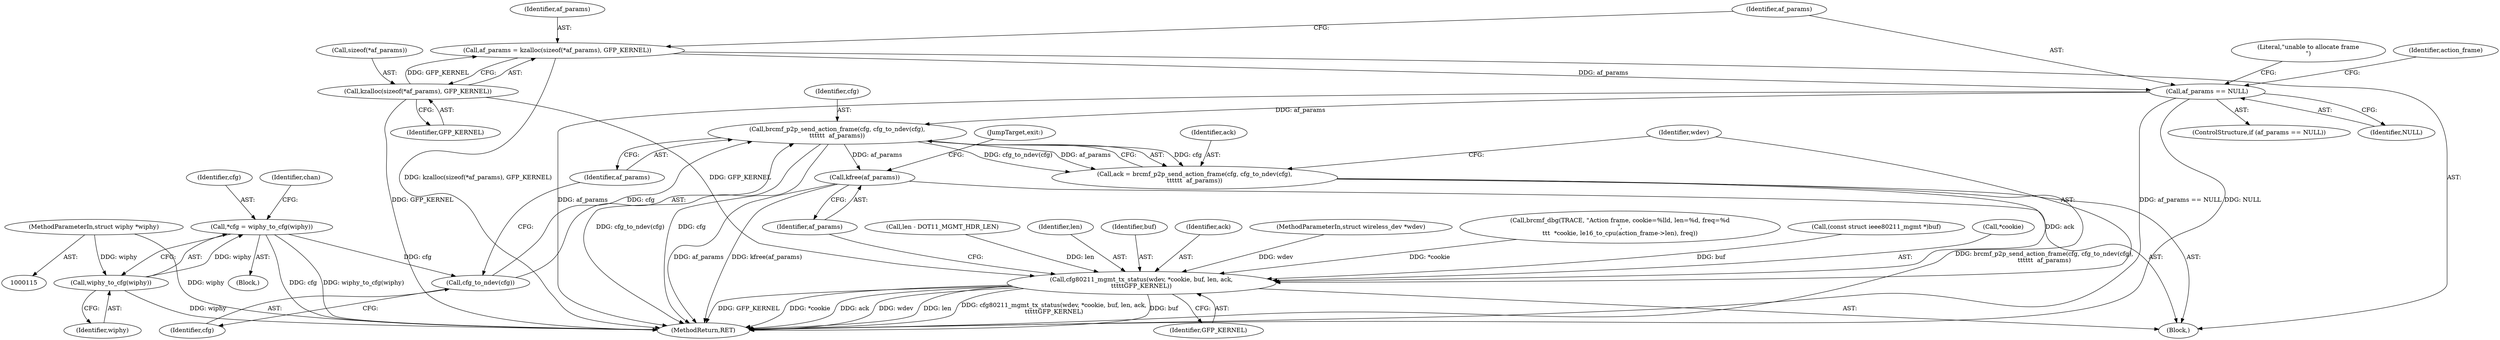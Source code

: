 digraph "0_linux_8f44c9a41386729fea410e688959ddaa9d51be7c@API" {
"1000376" [label="(Call,brcmf_p2p_send_action_frame(cfg, cfg_to_ndev(cfg),\n\t\t\t\t\t\t  af_params))"];
"1000378" [label="(Call,cfg_to_ndev(cfg))"];
"1000122" [label="(Call,*cfg = wiphy_to_cfg(wiphy))"];
"1000124" [label="(Call,wiphy_to_cfg(wiphy))"];
"1000116" [label="(MethodParameterIn,struct wiphy *wiphy)"];
"1000267" [label="(Call,af_params == NULL)"];
"1000259" [label="(Call,af_params = kzalloc(sizeof(*af_params), GFP_KERNEL))"];
"1000261" [label="(Call,kzalloc(sizeof(*af_params), GFP_KERNEL))"];
"1000374" [label="(Call,ack = brcmf_p2p_send_action_frame(cfg, cfg_to_ndev(cfg),\n\t\t\t\t\t\t  af_params))"];
"1000381" [label="(Call,cfg80211_mgmt_tx_status(wdev, *cookie, buf, len, ack,\n\t\t\t\t\tGFP_KERNEL))"];
"1000389" [label="(Call,kfree(af_params))"];
"1000128" [label="(Identifier,chan)"];
"1000379" [label="(Identifier,cfg)"];
"1000268" [label="(Identifier,af_params)"];
"1000269" [label="(Identifier,NULL)"];
"1000260" [label="(Identifier,af_params)"];
"1000261" [label="(Call,kzalloc(sizeof(*af_params), GFP_KERNEL))"];
"1000380" [label="(Identifier,af_params)"];
"1000387" [label="(Identifier,ack)"];
"1000117" [label="(MethodParameterIn,struct wireless_dev *wdev)"];
"1000390" [label="(Identifier,af_params)"];
"1000122" [label="(Call,*cfg = wiphy_to_cfg(wiphy))"];
"1000364" [label="(Call,brcmf_dbg(TRACE, \"Action frame, cookie=%lld, len=%d, freq=%d\n\",\n\t\t\t  *cookie, le16_to_cpu(action_frame->len), freq))"];
"1000120" [label="(Block,)"];
"1000166" [label="(Call,(const struct ieee80211_mgmt *)buf)"];
"1000389" [label="(Call,kfree(af_params))"];
"1000408" [label="(MethodReturn,RET)"];
"1000259" [label="(Call,af_params = kzalloc(sizeof(*af_params), GFP_KERNEL))"];
"1000265" [label="(Identifier,GFP_KERNEL)"];
"1000377" [label="(Identifier,cfg)"];
"1000378" [label="(Call,cfg_to_ndev(cfg))"];
"1000262" [label="(Call,sizeof(*af_params))"];
"1000383" [label="(Call,*cookie)"];
"1000324" [label="(Call,len - DOT11_MGMT_HDR_LEN)"];
"1000267" [label="(Call,af_params == NULL)"];
"1000244" [label="(Block,)"];
"1000125" [label="(Identifier,wiphy)"];
"1000374" [label="(Call,ack = brcmf_p2p_send_action_frame(cfg, cfg_to_ndev(cfg),\n\t\t\t\t\t\t  af_params))"];
"1000405" [label="(JumpTarget,exit:)"];
"1000388" [label="(Identifier,GFP_KERNEL)"];
"1000272" [label="(Literal,\"unable to allocate frame\n\")"];
"1000116" [label="(MethodParameterIn,struct wiphy *wiphy)"];
"1000382" [label="(Identifier,wdev)"];
"1000381" [label="(Call,cfg80211_mgmt_tx_status(wdev, *cookie, buf, len, ack,\n\t\t\t\t\tGFP_KERNEL))"];
"1000386" [label="(Identifier,len)"];
"1000385" [label="(Identifier,buf)"];
"1000375" [label="(Identifier,ack)"];
"1000266" [label="(ControlStructure,if (af_params == NULL))"];
"1000376" [label="(Call,brcmf_p2p_send_action_frame(cfg, cfg_to_ndev(cfg),\n\t\t\t\t\t\t  af_params))"];
"1000123" [label="(Identifier,cfg)"];
"1000124" [label="(Call,wiphy_to_cfg(wiphy))"];
"1000279" [label="(Identifier,action_frame)"];
"1000376" -> "1000374"  [label="AST: "];
"1000376" -> "1000380"  [label="CFG: "];
"1000377" -> "1000376"  [label="AST: "];
"1000378" -> "1000376"  [label="AST: "];
"1000380" -> "1000376"  [label="AST: "];
"1000374" -> "1000376"  [label="CFG: "];
"1000376" -> "1000408"  [label="DDG: cfg"];
"1000376" -> "1000408"  [label="DDG: cfg_to_ndev(cfg)"];
"1000376" -> "1000374"  [label="DDG: cfg"];
"1000376" -> "1000374"  [label="DDG: cfg_to_ndev(cfg)"];
"1000376" -> "1000374"  [label="DDG: af_params"];
"1000378" -> "1000376"  [label="DDG: cfg"];
"1000267" -> "1000376"  [label="DDG: af_params"];
"1000376" -> "1000389"  [label="DDG: af_params"];
"1000378" -> "1000379"  [label="CFG: "];
"1000379" -> "1000378"  [label="AST: "];
"1000380" -> "1000378"  [label="CFG: "];
"1000122" -> "1000378"  [label="DDG: cfg"];
"1000122" -> "1000120"  [label="AST: "];
"1000122" -> "1000124"  [label="CFG: "];
"1000123" -> "1000122"  [label="AST: "];
"1000124" -> "1000122"  [label="AST: "];
"1000128" -> "1000122"  [label="CFG: "];
"1000122" -> "1000408"  [label="DDG: cfg"];
"1000122" -> "1000408"  [label="DDG: wiphy_to_cfg(wiphy)"];
"1000124" -> "1000122"  [label="DDG: wiphy"];
"1000124" -> "1000125"  [label="CFG: "];
"1000125" -> "1000124"  [label="AST: "];
"1000124" -> "1000408"  [label="DDG: wiphy"];
"1000116" -> "1000124"  [label="DDG: wiphy"];
"1000116" -> "1000115"  [label="AST: "];
"1000116" -> "1000408"  [label="DDG: wiphy"];
"1000267" -> "1000266"  [label="AST: "];
"1000267" -> "1000269"  [label="CFG: "];
"1000268" -> "1000267"  [label="AST: "];
"1000269" -> "1000267"  [label="AST: "];
"1000272" -> "1000267"  [label="CFG: "];
"1000279" -> "1000267"  [label="CFG: "];
"1000267" -> "1000408"  [label="DDG: NULL"];
"1000267" -> "1000408"  [label="DDG: af_params"];
"1000267" -> "1000408"  [label="DDG: af_params == NULL"];
"1000259" -> "1000267"  [label="DDG: af_params"];
"1000259" -> "1000244"  [label="AST: "];
"1000259" -> "1000261"  [label="CFG: "];
"1000260" -> "1000259"  [label="AST: "];
"1000261" -> "1000259"  [label="AST: "];
"1000268" -> "1000259"  [label="CFG: "];
"1000259" -> "1000408"  [label="DDG: kzalloc(sizeof(*af_params), GFP_KERNEL)"];
"1000261" -> "1000259"  [label="DDG: GFP_KERNEL"];
"1000261" -> "1000265"  [label="CFG: "];
"1000262" -> "1000261"  [label="AST: "];
"1000265" -> "1000261"  [label="AST: "];
"1000261" -> "1000408"  [label="DDG: GFP_KERNEL"];
"1000261" -> "1000381"  [label="DDG: GFP_KERNEL"];
"1000374" -> "1000244"  [label="AST: "];
"1000375" -> "1000374"  [label="AST: "];
"1000382" -> "1000374"  [label="CFG: "];
"1000374" -> "1000408"  [label="DDG: brcmf_p2p_send_action_frame(cfg, cfg_to_ndev(cfg),\n\t\t\t\t\t\t  af_params)"];
"1000374" -> "1000381"  [label="DDG: ack"];
"1000381" -> "1000244"  [label="AST: "];
"1000381" -> "1000388"  [label="CFG: "];
"1000382" -> "1000381"  [label="AST: "];
"1000383" -> "1000381"  [label="AST: "];
"1000385" -> "1000381"  [label="AST: "];
"1000386" -> "1000381"  [label="AST: "];
"1000387" -> "1000381"  [label="AST: "];
"1000388" -> "1000381"  [label="AST: "];
"1000390" -> "1000381"  [label="CFG: "];
"1000381" -> "1000408"  [label="DDG: GFP_KERNEL"];
"1000381" -> "1000408"  [label="DDG: *cookie"];
"1000381" -> "1000408"  [label="DDG: ack"];
"1000381" -> "1000408"  [label="DDG: wdev"];
"1000381" -> "1000408"  [label="DDG: len"];
"1000381" -> "1000408"  [label="DDG: cfg80211_mgmt_tx_status(wdev, *cookie, buf, len, ack,\n\t\t\t\t\tGFP_KERNEL)"];
"1000381" -> "1000408"  [label="DDG: buf"];
"1000117" -> "1000381"  [label="DDG: wdev"];
"1000364" -> "1000381"  [label="DDG: *cookie"];
"1000166" -> "1000381"  [label="DDG: buf"];
"1000324" -> "1000381"  [label="DDG: len"];
"1000389" -> "1000244"  [label="AST: "];
"1000389" -> "1000390"  [label="CFG: "];
"1000390" -> "1000389"  [label="AST: "];
"1000405" -> "1000389"  [label="CFG: "];
"1000389" -> "1000408"  [label="DDG: kfree(af_params)"];
"1000389" -> "1000408"  [label="DDG: af_params"];
}
